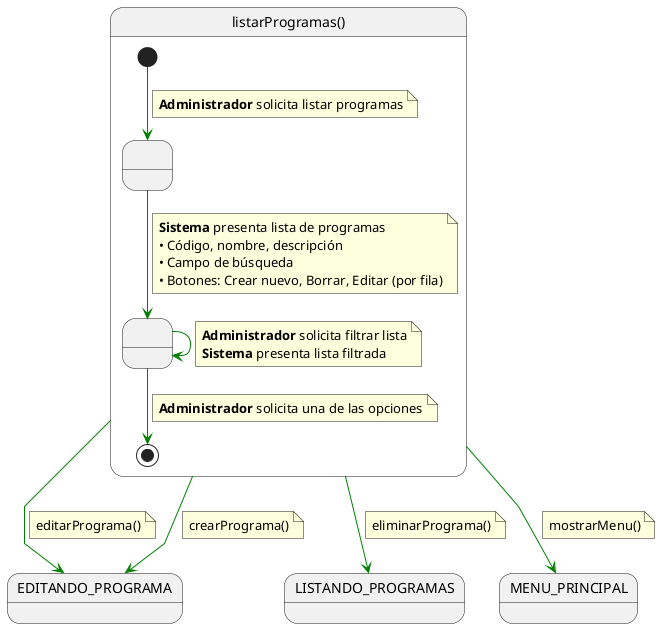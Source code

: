 @startuml listarProgramas

skinparam linetype polyline

state listarProgramas as "listarProgramas()" {

    state " " as MostrandoLista
    state " " as FiltrandoLista

    [*] -[#green]-> MostrandoLista 
    note on link
    <b>Administrador</b> solicita listar programas
    end note    
    
    MostrandoLista -[#green]-> FiltrandoLista
    note on link
    <b>Sistema</b> presenta lista de programas
    • Código, nombre, descripción
    • Campo de búsqueda
    • Botones: Crear nuevo, Borrar, Editar (por fila)
    end note
    
    FiltrandoLista -[#green]-> FiltrandoLista
    note on link
    <b>Administrador</b> solicita filtrar lista
    <b>Sistema</b> presenta lista filtrada
    end note
    
    FiltrandoLista -[#green]-> [*]
    note on link
    <b>Administrador</b> solicita una de las opciones
    end note
}

listarProgramas -[#green]-> EDITANDO_PROGRAMA
note on link
editarPrograma()
end note

listarProgramas -[#green]-> EDITANDO_PROGRAMA
note on link
crearPrograma()
end note

listarProgramas -[#green]-> LISTANDO_PROGRAMAS
note on link
eliminarPrograma()
end note

listarProgramas -[#green]-> MENU_PRINCIPAL
note on link
mostrarMenu()
end note

@enduml
